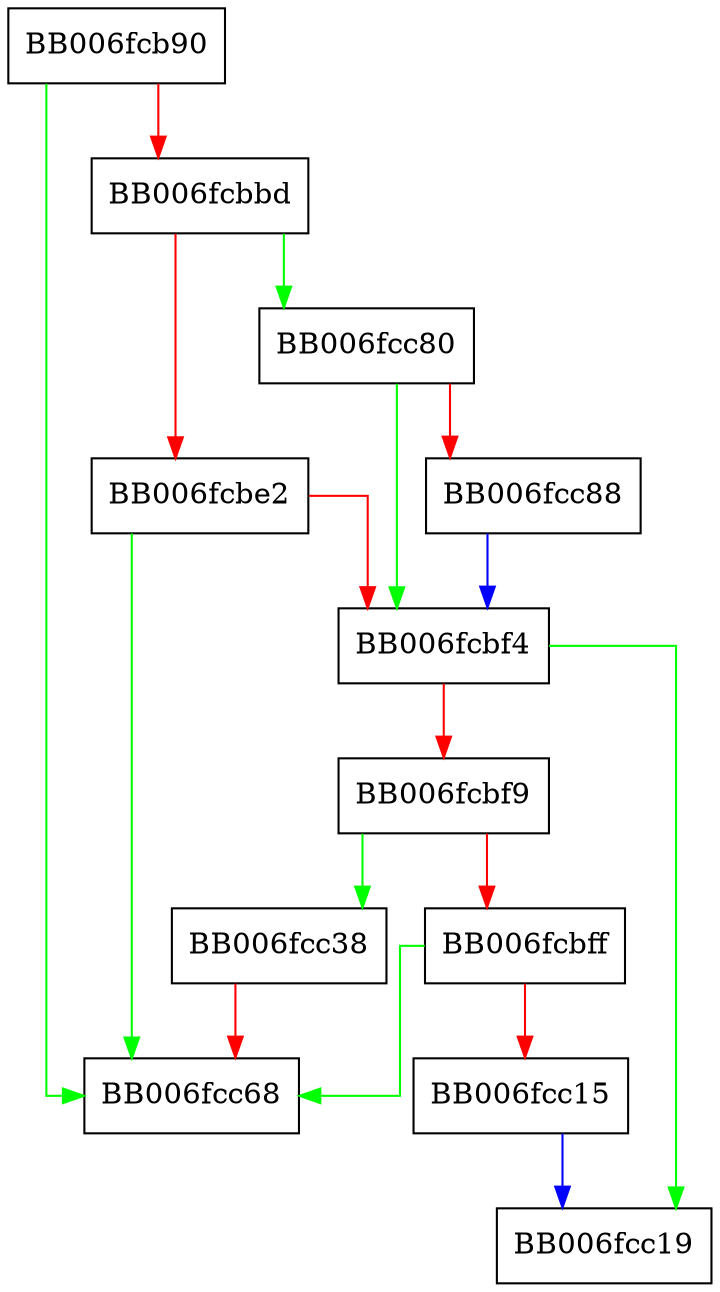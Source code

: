 digraph des_einit {
  node [shape="box"];
  graph [splines=ortho];
  BB006fcb90 -> BB006fcc68 [color="green"];
  BB006fcb90 -> BB006fcbbd [color="red"];
  BB006fcbbd -> BB006fcc80 [color="green"];
  BB006fcbbd -> BB006fcbe2 [color="red"];
  BB006fcbe2 -> BB006fcc68 [color="green"];
  BB006fcbe2 -> BB006fcbf4 [color="red"];
  BB006fcbf4 -> BB006fcc19 [color="green"];
  BB006fcbf4 -> BB006fcbf9 [color="red"];
  BB006fcbf9 -> BB006fcc38 [color="green"];
  BB006fcbf9 -> BB006fcbff [color="red"];
  BB006fcbff -> BB006fcc68 [color="green"];
  BB006fcbff -> BB006fcc15 [color="red"];
  BB006fcc15 -> BB006fcc19 [color="blue"];
  BB006fcc38 -> BB006fcc68 [color="red"];
  BB006fcc80 -> BB006fcbf4 [color="green"];
  BB006fcc80 -> BB006fcc88 [color="red"];
  BB006fcc88 -> BB006fcbf4 [color="blue"];
}